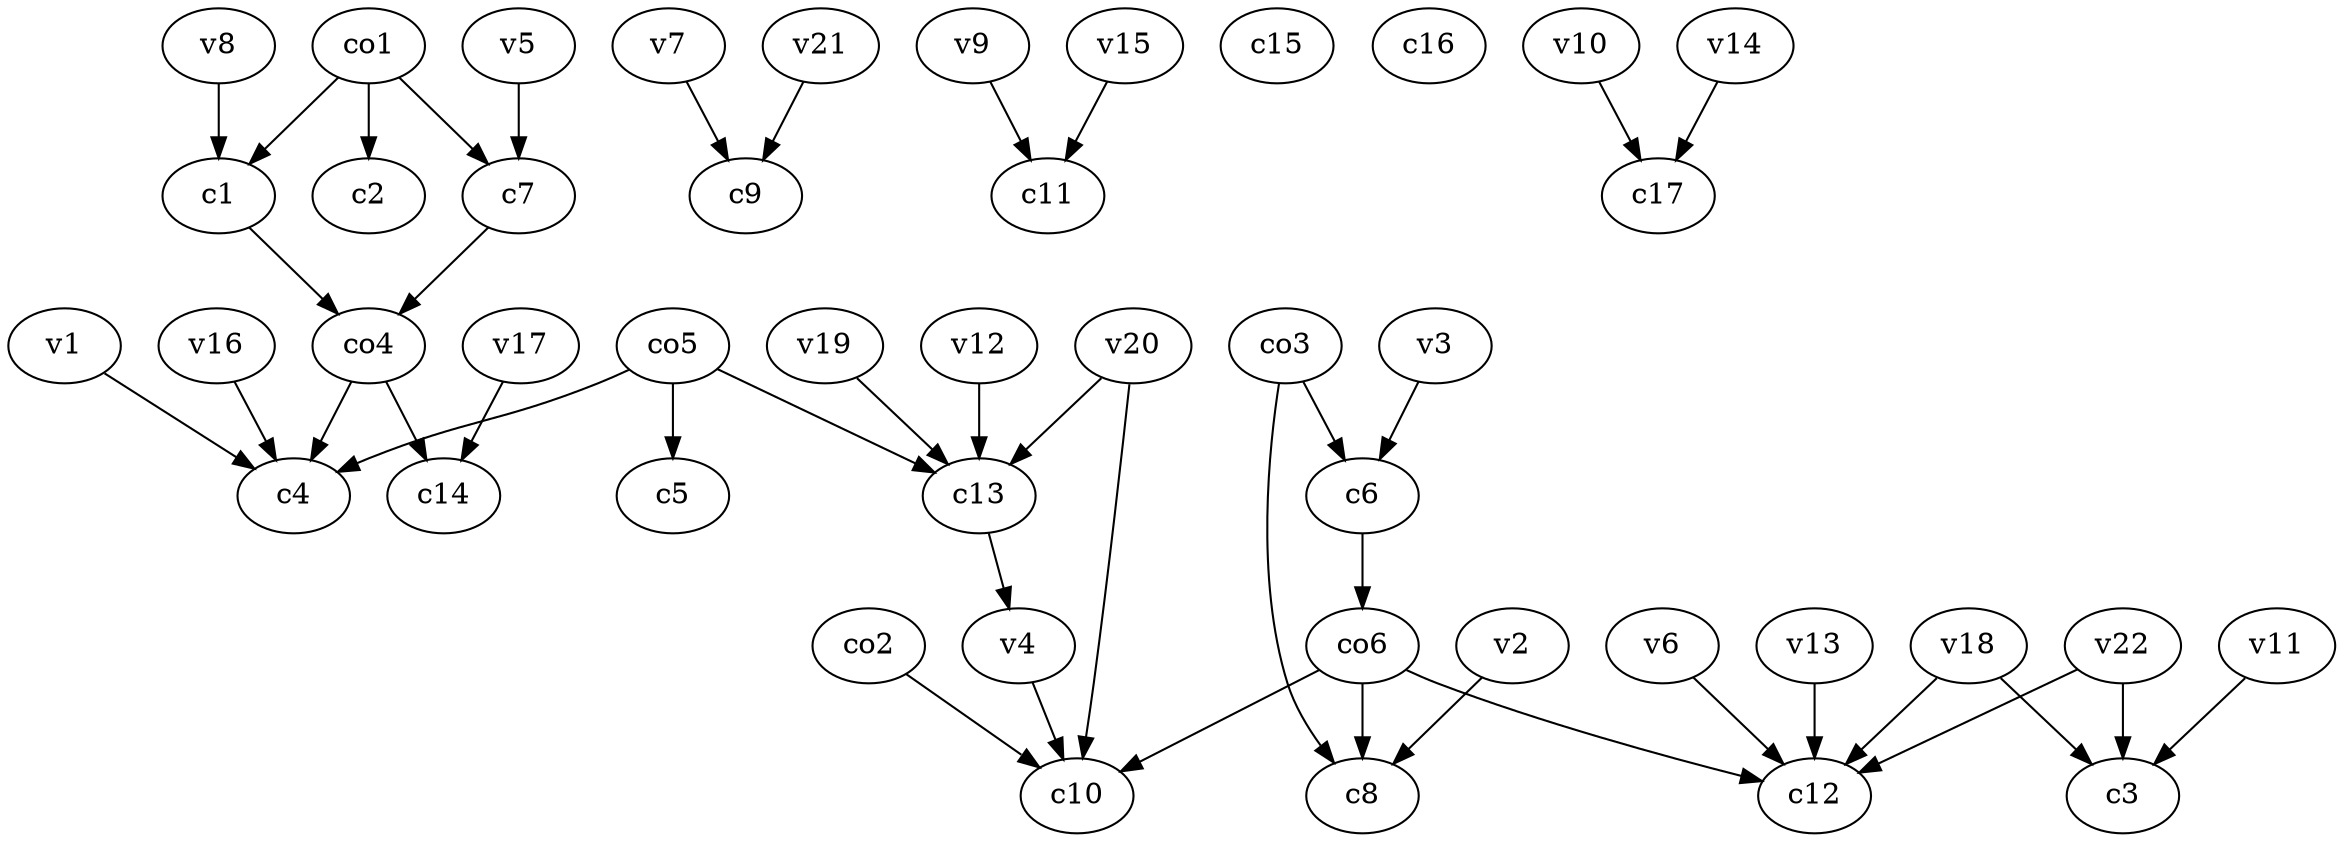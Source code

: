 strict digraph  {
c1;
c2;
c3;
c4;
c5;
c6;
c7;
c8;
c9;
c10;
c11;
c12;
c13;
c14;
c15;
c16;
c17;
v1;
v2;
v3;
v4;
v5;
v6;
v7;
v8;
v9;
v10;
v11;
v12;
v13;
v14;
v15;
v16;
v17;
v18;
v19;
v20;
v21;
v22;
co1;
co2;
co3;
co4;
co5;
co6;
c1 -> co4  [weight=1];
c6 -> co6  [weight=1];
c7 -> co4  [weight=1];
c13 -> v4  [weight=1];
v1 -> c4  [weight=1];
v2 -> c8  [weight=1];
v3 -> c6  [weight=1];
v4 -> c10  [weight=1];
v5 -> c7  [weight=1];
v6 -> c12  [weight=1];
v7 -> c9  [weight=1];
v8 -> c1  [weight=1];
v9 -> c11  [weight=1];
v10 -> c17  [weight=1];
v11 -> c3  [weight=1];
v12 -> c13  [weight=1];
v13 -> c12  [weight=1];
v14 -> c17  [weight=1];
v15 -> c11  [weight=1];
v16 -> c4  [weight=1];
v17 -> c14  [weight=1];
v18 -> c12  [weight=1];
v18 -> c3  [weight=1];
v19 -> c13  [weight=1];
v20 -> c10  [weight=1];
v20 -> c13  [weight=1];
v21 -> c9  [weight=1];
v22 -> c12  [weight=1];
v22 -> c3  [weight=1];
co1 -> c1  [weight=1];
co1 -> c7  [weight=1];
co1 -> c2  [weight=1];
co2 -> c10  [weight=1];
co3 -> c8  [weight=1];
co3 -> c6  [weight=1];
co4 -> c14  [weight=1];
co4 -> c4  [weight=1];
co5 -> c5  [weight=1];
co5 -> c13  [weight=1];
co5 -> c4  [weight=1];
co6 -> c8  [weight=1];
co6 -> c12  [weight=1];
co6 -> c10  [weight=1];
}
